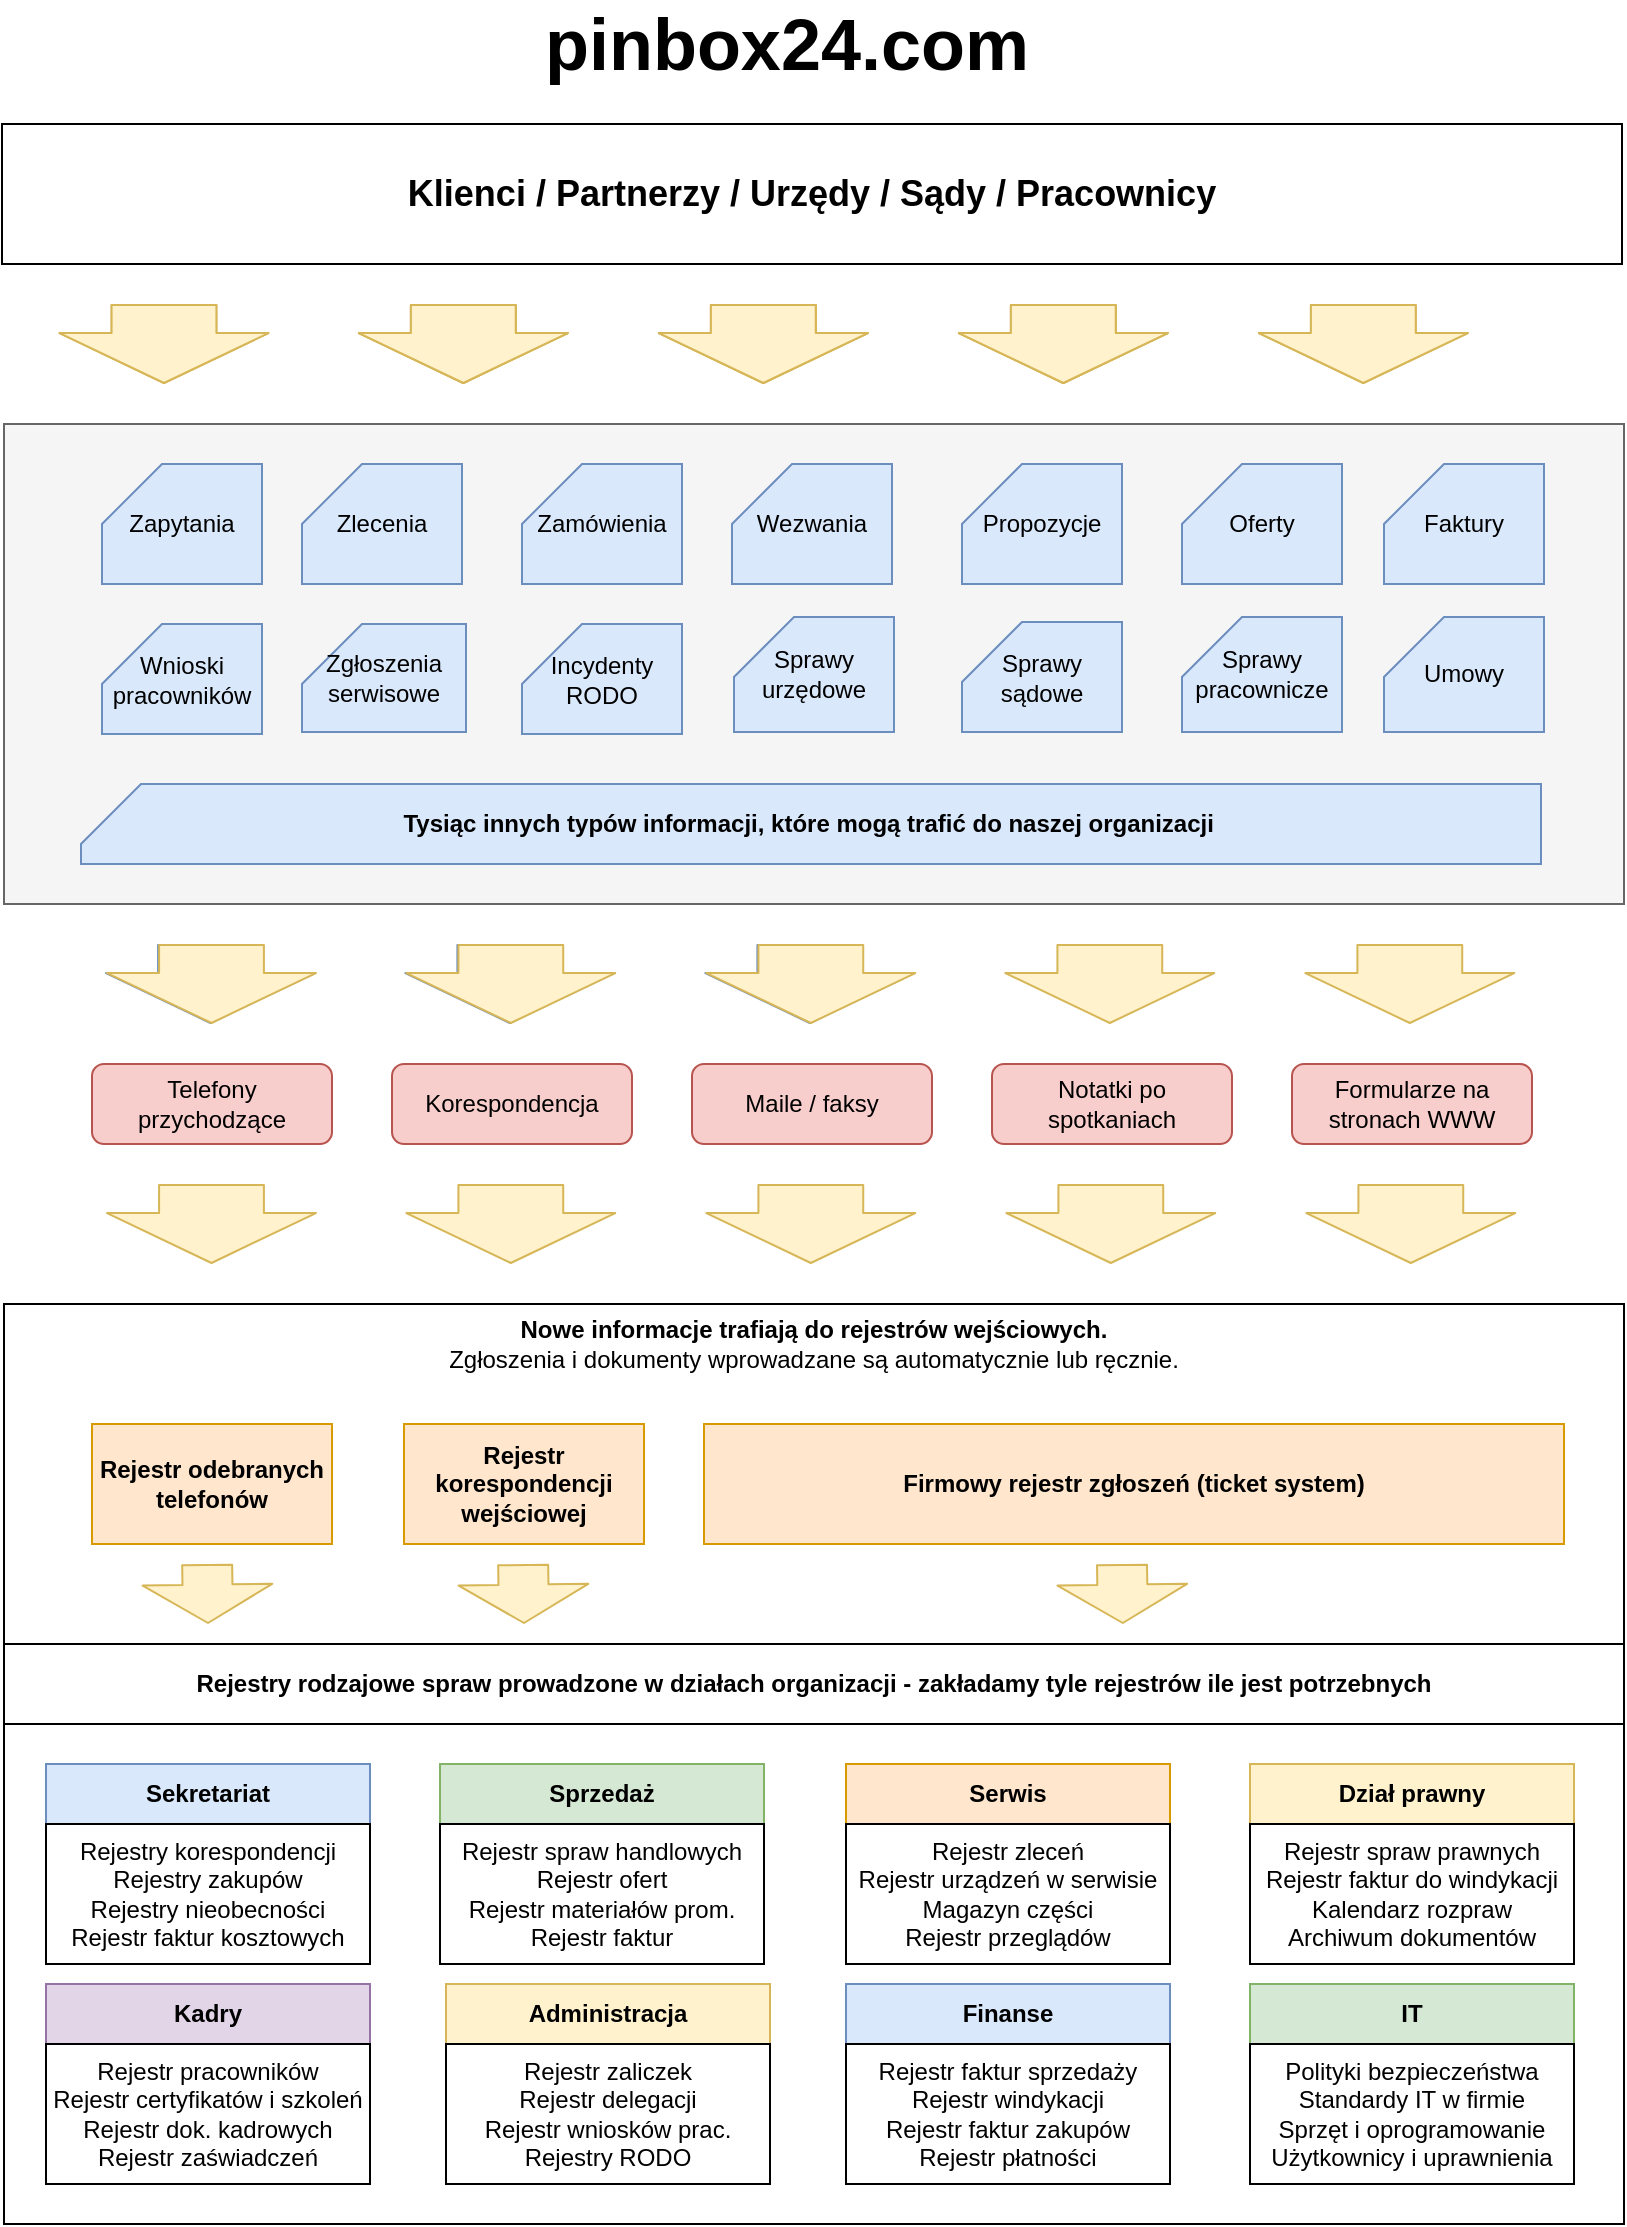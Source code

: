 <mxfile version="13.10.4" type="github">
  <diagram id="C5RBs43oDa-KdzZeNtuy" name="Page-1">
    <mxGraphModel dx="1185" dy="695" grid="1" gridSize="10" guides="1" tooltips="1" connect="1" arrows="1" fold="1" page="1" pageScale="1" pageWidth="827" pageHeight="1169" math="0" shadow="0">
      <root>
        <mxCell id="WIyWlLk6GJQsqaUBKTNV-0" />
        <mxCell id="WIyWlLk6GJQsqaUBKTNV-1" parent="WIyWlLk6GJQsqaUBKTNV-0" />
        <mxCell id="JC0EZ0rCJ2nyQJaUhhLa-59" value="" style="rounded=0;whiteSpace=wrap;html=1;" vertex="1" parent="WIyWlLk6GJQsqaUBKTNV-1">
          <mxGeometry x="9" y="660" width="810" height="460" as="geometry" />
        </mxCell>
        <mxCell id="JC0EZ0rCJ2nyQJaUhhLa-52" value="" style="rounded=0;whiteSpace=wrap;html=1;fillColor=#f5f5f5;strokeColor=#666666;fontColor=#333333;" vertex="1" parent="WIyWlLk6GJQsqaUBKTNV-1">
          <mxGeometry x="9" y="220" width="810" height="240" as="geometry" />
        </mxCell>
        <mxCell id="JC0EZ0rCJ2nyQJaUhhLa-10" value="&lt;span&gt;&lt;font style=&quot;font-size: 18px&quot;&gt;&lt;b&gt;Klienci / Partnerzy / Urzędy / Sądy / Pracownicy&lt;/b&gt;&lt;/font&gt;&lt;/span&gt;" style="rounded=0;whiteSpace=wrap;html=1;" vertex="1" parent="WIyWlLk6GJQsqaUBKTNV-1">
          <mxGeometry x="8" y="70" width="810" height="70" as="geometry" />
        </mxCell>
        <mxCell id="JC0EZ0rCJ2nyQJaUhhLa-11" value="" style="shape=flexArrow;endArrow=classic;html=1;endWidth=51.034;endSize=7.986;width=52.414;fillColor=#fff2cc;strokeColor=#d6b656;" edge="1" parent="WIyWlLk6GJQsqaUBKTNV-1">
          <mxGeometry width="50" height="50" relative="1" as="geometry">
            <mxPoint x="388.66" y="160" as="sourcePoint" />
            <mxPoint x="388.66" y="200" as="targetPoint" />
            <Array as="points" />
          </mxGeometry>
        </mxCell>
        <mxCell id="JC0EZ0rCJ2nyQJaUhhLa-12" value="" style="shape=flexArrow;endArrow=classic;html=1;endWidth=51.034;endSize=7.986;width=52.414;fillColor=#fff2cc;strokeColor=#d6b656;" edge="1" parent="WIyWlLk6GJQsqaUBKTNV-1">
          <mxGeometry width="50" height="50" relative="1" as="geometry">
            <mxPoint x="238.66" y="160" as="sourcePoint" />
            <mxPoint x="238.66" y="200" as="targetPoint" />
            <Array as="points" />
          </mxGeometry>
        </mxCell>
        <mxCell id="JC0EZ0rCJ2nyQJaUhhLa-13" value="" style="shape=flexArrow;endArrow=classic;html=1;endWidth=51.034;endSize=7.986;width=52.414;fillColor=#fff2cc;strokeColor=#d6b656;" edge="1" parent="WIyWlLk6GJQsqaUBKTNV-1">
          <mxGeometry width="50" height="50" relative="1" as="geometry">
            <mxPoint x="89" y="160" as="sourcePoint" />
            <mxPoint x="89" y="200" as="targetPoint" />
            <Array as="points" />
          </mxGeometry>
        </mxCell>
        <mxCell id="JC0EZ0rCJ2nyQJaUhhLa-14" value="" style="shape=flexArrow;endArrow=classic;html=1;endWidth=51.034;endSize=7.986;width=52.414;fillColor=#fff2cc;strokeColor=#d6b656;" edge="1" parent="WIyWlLk6GJQsqaUBKTNV-1">
          <mxGeometry width="50" height="50" relative="1" as="geometry">
            <mxPoint x="538.66" y="160" as="sourcePoint" />
            <mxPoint x="538.66" y="200" as="targetPoint" />
            <Array as="points" />
          </mxGeometry>
        </mxCell>
        <mxCell id="JC0EZ0rCJ2nyQJaUhhLa-15" value="" style="shape=flexArrow;endArrow=classic;html=1;endWidth=51.034;endSize=7.986;width=52.414;fillColor=#fff2cc;strokeColor=#d6b656;" edge="1" parent="WIyWlLk6GJQsqaUBKTNV-1">
          <mxGeometry width="50" height="50" relative="1" as="geometry">
            <mxPoint x="688.66" y="160" as="sourcePoint" />
            <mxPoint x="688.66" y="200" as="targetPoint" />
            <Array as="points" />
          </mxGeometry>
        </mxCell>
        <mxCell id="JC0EZ0rCJ2nyQJaUhhLa-19" value="" style="shape=flexArrow;endArrow=classic;html=1;endWidth=51.034;endSize=7.986;width=52.414;fillColor=#fff2cc;strokeColor=#d6b656;" edge="1" parent="WIyWlLk6GJQsqaUBKTNV-1">
          <mxGeometry width="50" height="50" relative="1" as="geometry">
            <mxPoint x="89" y="160" as="sourcePoint" />
            <mxPoint x="89" y="200" as="targetPoint" />
            <Array as="points" />
          </mxGeometry>
        </mxCell>
        <mxCell id="JC0EZ0rCJ2nyQJaUhhLa-20" value="" style="shape=flexArrow;endArrow=classic;html=1;endWidth=51.034;endSize=7.986;width=52.414;fillColor=#fff2cc;strokeColor=#d6b656;" edge="1" parent="WIyWlLk6GJQsqaUBKTNV-1">
          <mxGeometry width="50" height="50" relative="1" as="geometry">
            <mxPoint x="238.66" y="160" as="sourcePoint" />
            <mxPoint x="238.66" y="200" as="targetPoint" />
            <Array as="points" />
          </mxGeometry>
        </mxCell>
        <mxCell id="JC0EZ0rCJ2nyQJaUhhLa-21" value="" style="shape=flexArrow;endArrow=classic;html=1;endWidth=51.034;endSize=7.986;width=52.414;fillColor=#fff2cc;strokeColor=#d6b656;" edge="1" parent="WIyWlLk6GJQsqaUBKTNV-1">
          <mxGeometry width="50" height="50" relative="1" as="geometry">
            <mxPoint x="388.66" y="160" as="sourcePoint" />
            <mxPoint x="388.66" y="200" as="targetPoint" />
            <Array as="points" />
          </mxGeometry>
        </mxCell>
        <mxCell id="JC0EZ0rCJ2nyQJaUhhLa-22" value="" style="shape=flexArrow;endArrow=classic;html=1;endWidth=51.034;endSize=7.986;width=52.414;fillColor=#fff2cc;strokeColor=#d6b656;" edge="1" parent="WIyWlLk6GJQsqaUBKTNV-1">
          <mxGeometry width="50" height="50" relative="1" as="geometry">
            <mxPoint x="538.66" y="160" as="sourcePoint" />
            <mxPoint x="538.66" y="200" as="targetPoint" />
            <Array as="points" />
          </mxGeometry>
        </mxCell>
        <mxCell id="JC0EZ0rCJ2nyQJaUhhLa-27" value="" style="shape=flexArrow;endArrow=classic;html=1;endWidth=51.034;endSize=7.986;width=52.414;fillColor=#fff2cc;strokeColor=#d6b656;" edge="1" parent="WIyWlLk6GJQsqaUBKTNV-1">
          <mxGeometry width="50" height="50" relative="1" as="geometry">
            <mxPoint x="688.66" y="160" as="sourcePoint" />
            <mxPoint x="688.66" y="200" as="targetPoint" />
            <Array as="points" />
          </mxGeometry>
        </mxCell>
        <mxCell id="JC0EZ0rCJ2nyQJaUhhLa-28" value="" style="shape=flexArrow;endArrow=classic;html=1;endWidth=51.034;endSize=7.986;width=52.414;fillColor=#fff2cc;strokeColor=#d6b656;" edge="1" parent="WIyWlLk6GJQsqaUBKTNV-1">
          <mxGeometry width="50" height="50" relative="1" as="geometry">
            <mxPoint x="538.66" y="160" as="sourcePoint" />
            <mxPoint x="538.66" y="200" as="targetPoint" />
            <Array as="points" />
          </mxGeometry>
        </mxCell>
        <mxCell id="JC0EZ0rCJ2nyQJaUhhLa-29" value="" style="shape=flexArrow;endArrow=classic;html=1;endWidth=51.034;endSize=7.986;width=52.414;fillColor=#fff2cc;strokeColor=#d6b656;" edge="1" parent="WIyWlLk6GJQsqaUBKTNV-1">
          <mxGeometry width="50" height="50" relative="1" as="geometry">
            <mxPoint x="388.66" y="160" as="sourcePoint" />
            <mxPoint x="388.66" y="200" as="targetPoint" />
            <Array as="points" />
          </mxGeometry>
        </mxCell>
        <mxCell id="JC0EZ0rCJ2nyQJaUhhLa-30" value="" style="shape=flexArrow;endArrow=classic;html=1;endWidth=51.034;endSize=7.986;width=52.414;fillColor=#fff2cc;strokeColor=#d6b656;" edge="1" parent="WIyWlLk6GJQsqaUBKTNV-1">
          <mxGeometry width="50" height="50" relative="1" as="geometry">
            <mxPoint x="238.66" y="160" as="sourcePoint" />
            <mxPoint x="238.66" y="200" as="targetPoint" />
            <Array as="points" />
          </mxGeometry>
        </mxCell>
        <mxCell id="JC0EZ0rCJ2nyQJaUhhLa-42" value="Zapytania" style="shape=card;whiteSpace=wrap;html=1;fillColor=#dae8fc;strokeColor=#6c8ebf;" vertex="1" parent="WIyWlLk6GJQsqaUBKTNV-1">
          <mxGeometry x="58" y="240" width="80" height="60" as="geometry" />
        </mxCell>
        <mxCell id="JC0EZ0rCJ2nyQJaUhhLa-43" value="Zlecenia" style="shape=card;whiteSpace=wrap;html=1;fillColor=#dae8fc;strokeColor=#6c8ebf;" vertex="1" parent="WIyWlLk6GJQsqaUBKTNV-1">
          <mxGeometry x="158" y="240" width="80" height="60" as="geometry" />
        </mxCell>
        <mxCell id="JC0EZ0rCJ2nyQJaUhhLa-44" value="Zamówienia" style="shape=card;whiteSpace=wrap;html=1;fillColor=#dae8fc;strokeColor=#6c8ebf;" vertex="1" parent="WIyWlLk6GJQsqaUBKTNV-1">
          <mxGeometry x="268" y="240" width="80" height="60" as="geometry" />
        </mxCell>
        <mxCell id="JC0EZ0rCJ2nyQJaUhhLa-45" value="Wezwania" style="shape=card;whiteSpace=wrap;html=1;fillColor=#dae8fc;strokeColor=#6c8ebf;" vertex="1" parent="WIyWlLk6GJQsqaUBKTNV-1">
          <mxGeometry x="373" y="240" width="80" height="60" as="geometry" />
        </mxCell>
        <mxCell id="JC0EZ0rCJ2nyQJaUhhLa-46" value="Propozycje" style="shape=card;whiteSpace=wrap;html=1;fillColor=#dae8fc;strokeColor=#6c8ebf;" vertex="1" parent="WIyWlLk6GJQsqaUBKTNV-1">
          <mxGeometry x="488" y="240" width="80" height="60" as="geometry" />
        </mxCell>
        <mxCell id="JC0EZ0rCJ2nyQJaUhhLa-47" value="Oferty" style="shape=card;whiteSpace=wrap;html=1;fillColor=#dae8fc;strokeColor=#6c8ebf;" vertex="1" parent="WIyWlLk6GJQsqaUBKTNV-1">
          <mxGeometry x="598" y="240" width="80" height="60" as="geometry" />
        </mxCell>
        <mxCell id="JC0EZ0rCJ2nyQJaUhhLa-48" value="Faktury" style="shape=card;whiteSpace=wrap;html=1;fillColor=#dae8fc;strokeColor=#6c8ebf;" vertex="1" parent="WIyWlLk6GJQsqaUBKTNV-1">
          <mxGeometry x="699" y="240" width="80" height="60" as="geometry" />
        </mxCell>
        <mxCell id="JC0EZ0rCJ2nyQJaUhhLa-49" value="Wnioski pracowników" style="shape=card;whiteSpace=wrap;html=1;fillColor=#dae8fc;strokeColor=#6c8ebf;" vertex="1" parent="WIyWlLk6GJQsqaUBKTNV-1">
          <mxGeometry x="58" y="320" width="80" height="55" as="geometry" />
        </mxCell>
        <mxCell id="JC0EZ0rCJ2nyQJaUhhLa-50" value="Zgłoszenia serwisowe" style="shape=card;whiteSpace=wrap;html=1;fillColor=#dae8fc;strokeColor=#6c8ebf;" vertex="1" parent="WIyWlLk6GJQsqaUBKTNV-1">
          <mxGeometry x="158" y="320" width="82" height="54" as="geometry" />
        </mxCell>
        <mxCell id="JC0EZ0rCJ2nyQJaUhhLa-51" value="Incydenty RODO" style="shape=card;whiteSpace=wrap;html=1;fillColor=#dae8fc;strokeColor=#6c8ebf;" vertex="1" parent="WIyWlLk6GJQsqaUBKTNV-1">
          <mxGeometry x="268" y="320" width="80" height="55" as="geometry" />
        </mxCell>
        <mxCell id="JC0EZ0rCJ2nyQJaUhhLa-53" value="Sprawy urzędowe&lt;span style=&quot;color: rgba(0 , 0 , 0 , 0) ; font-family: monospace ; font-size: 0px&quot;&gt;%3CmxGraphModel%3E%3Croot%3E%3CmxCell%20id%3D%220%22%2F%3E%3CmxCell%20id%3D%221%22%20parent%3D%220%22%2F%3E%3CmxCell%20id%3D%222%22%20value%3D%22Incydenty%20RODO%22%20style%3D%22shape%3Dcard%3BwhiteSpace%3Dwrap%3Bhtml%3D1%3B%22%20vertex%3D%221%22%20parent%3D%221%22%3E%3CmxGeometry%20x%3D%22269%22%20y%3D%22435%22%20width%3D%2280%22%20height%3D%22100%22%20as%3D%22geometry%22%2F%3E%3C%2FmxCell%3E%3C%2Froot%3E%3C%2FmxGraphModel%3E&lt;/span&gt;" style="shape=card;whiteSpace=wrap;html=1;fillColor=#dae8fc;strokeColor=#6c8ebf;" vertex="1" parent="WIyWlLk6GJQsqaUBKTNV-1">
          <mxGeometry x="374" y="316.5" width="80" height="57.5" as="geometry" />
        </mxCell>
        <mxCell id="JC0EZ0rCJ2nyQJaUhhLa-54" value="Sprawy sądowe" style="shape=card;whiteSpace=wrap;html=1;fillColor=#dae8fc;strokeColor=#6c8ebf;" vertex="1" parent="WIyWlLk6GJQsqaUBKTNV-1">
          <mxGeometry x="488" y="319" width="80" height="55" as="geometry" />
        </mxCell>
        <mxCell id="JC0EZ0rCJ2nyQJaUhhLa-55" value="Sprawy pracownicze" style="shape=card;whiteSpace=wrap;html=1;fillColor=#dae8fc;strokeColor=#6c8ebf;" vertex="1" parent="WIyWlLk6GJQsqaUBKTNV-1">
          <mxGeometry x="598" y="316.5" width="80" height="57.5" as="geometry" />
        </mxCell>
        <mxCell id="JC0EZ0rCJ2nyQJaUhhLa-56" value="Umowy" style="shape=card;whiteSpace=wrap;html=1;fillColor=#dae8fc;strokeColor=#6c8ebf;" vertex="1" parent="WIyWlLk6GJQsqaUBKTNV-1">
          <mxGeometry x="699" y="316.5" width="80" height="57.5" as="geometry" />
        </mxCell>
        <mxCell id="JC0EZ0rCJ2nyQJaUhhLa-58" value="&lt;b&gt;Tysiąc innych typów informacji, które mogą trafić do naszej organizacji&amp;nbsp;&lt;/b&gt;" style="shape=card;whiteSpace=wrap;html=1;fillColor=#dae8fc;strokeColor=#6c8ebf;" vertex="1" parent="WIyWlLk6GJQsqaUBKTNV-1">
          <mxGeometry x="47.5" y="400" width="730" height="40" as="geometry" />
        </mxCell>
        <mxCell id="JC0EZ0rCJ2nyQJaUhhLa-62" value="&lt;b&gt;Nowe informacje trafiają do rejestrów wejściowych.&lt;/b&gt;&lt;br&gt;Zgłoszenia i dokumenty wprowadzane są automatycznie lub ręcznie." style="text;html=1;strokeColor=none;fillColor=none;align=center;verticalAlign=middle;whiteSpace=wrap;rounded=0;" vertex="1" parent="WIyWlLk6GJQsqaUBKTNV-1">
          <mxGeometry x="49" y="670" width="730" height="20" as="geometry" />
        </mxCell>
        <mxCell id="JC0EZ0rCJ2nyQJaUhhLa-63" value="Telefony przychodzące" style="rounded=1;whiteSpace=wrap;html=1;fontSize=12;glass=0;strokeWidth=1;shadow=0;fillColor=#f8cecc;strokeColor=#b85450;" vertex="1" parent="WIyWlLk6GJQsqaUBKTNV-1">
          <mxGeometry x="53" y="540" width="120" height="40" as="geometry" />
        </mxCell>
        <mxCell id="JC0EZ0rCJ2nyQJaUhhLa-64" value="Korespondencja" style="rounded=1;whiteSpace=wrap;html=1;fontSize=12;glass=0;strokeWidth=1;shadow=0;fillColor=#f8cecc;strokeColor=#b85450;" vertex="1" parent="WIyWlLk6GJQsqaUBKTNV-1">
          <mxGeometry x="203" y="540" width="120" height="40" as="geometry" />
        </mxCell>
        <mxCell id="JC0EZ0rCJ2nyQJaUhhLa-65" value="Maile / faksy" style="rounded=1;whiteSpace=wrap;html=1;fontSize=12;glass=0;strokeWidth=1;shadow=0;fillColor=#f8cecc;strokeColor=#b85450;" vertex="1" parent="WIyWlLk6GJQsqaUBKTNV-1">
          <mxGeometry x="353" y="540" width="120" height="40" as="geometry" />
        </mxCell>
        <mxCell id="JC0EZ0rCJ2nyQJaUhhLa-66" value="Notatki po spotkaniach" style="rounded=1;whiteSpace=wrap;html=1;fontSize=12;glass=0;strokeWidth=1;shadow=0;fillColor=#f8cecc;strokeColor=#b85450;" vertex="1" parent="WIyWlLk6GJQsqaUBKTNV-1">
          <mxGeometry x="503" y="540" width="120" height="40" as="geometry" />
        </mxCell>
        <mxCell id="JC0EZ0rCJ2nyQJaUhhLa-67" value="Formularze na stronach WWW" style="rounded=1;whiteSpace=wrap;html=1;fontSize=12;glass=0;strokeWidth=1;shadow=0;fillColor=#f8cecc;strokeColor=#b85450;" vertex="1" parent="WIyWlLk6GJQsqaUBKTNV-1">
          <mxGeometry x="653" y="540" width="120" height="40" as="geometry" />
        </mxCell>
        <mxCell id="JC0EZ0rCJ2nyQJaUhhLa-68" value="" style="shape=flexArrow;endArrow=classic;html=1;endWidth=51.034;endSize=7.986;width=52.414;fillColor=#fff2cc;strokeColor=#d6b656;" edge="1" parent="WIyWlLk6GJQsqaUBKTNV-1">
          <mxGeometry width="50" height="50" relative="1" as="geometry">
            <mxPoint x="112.75" y="600" as="sourcePoint" />
            <mxPoint x="112.75" y="640" as="targetPoint" />
            <Array as="points" />
          </mxGeometry>
        </mxCell>
        <mxCell id="JC0EZ0rCJ2nyQJaUhhLa-69" value="" style="shape=flexArrow;endArrow=classic;html=1;endWidth=51.034;endSize=7.986;width=52.414;fillColor=#fff2cc;strokeColor=#d6b656;" edge="1" parent="WIyWlLk6GJQsqaUBKTNV-1">
          <mxGeometry width="50" height="50" relative="1" as="geometry">
            <mxPoint x="712.41" y="600" as="sourcePoint" />
            <mxPoint x="712.41" y="640" as="targetPoint" />
            <Array as="points" />
          </mxGeometry>
        </mxCell>
        <mxCell id="JC0EZ0rCJ2nyQJaUhhLa-70" value="" style="shape=flexArrow;endArrow=classic;html=1;endWidth=51.034;endSize=7.986;width=52.414;fillColor=#fff2cc;strokeColor=#d6b656;" edge="1" parent="WIyWlLk6GJQsqaUBKTNV-1">
          <mxGeometry width="50" height="50" relative="1" as="geometry">
            <mxPoint x="562.41" y="600" as="sourcePoint" />
            <mxPoint x="562.41" y="640" as="targetPoint" />
            <Array as="points" />
          </mxGeometry>
        </mxCell>
        <mxCell id="JC0EZ0rCJ2nyQJaUhhLa-71" value="" style="shape=flexArrow;endArrow=classic;html=1;endWidth=51.034;endSize=7.986;width=52.414;fillColor=#fff2cc;strokeColor=#d6b656;" edge="1" parent="WIyWlLk6GJQsqaUBKTNV-1">
          <mxGeometry width="50" height="50" relative="1" as="geometry">
            <mxPoint x="412.41" y="600" as="sourcePoint" />
            <mxPoint x="412.41" y="640" as="targetPoint" />
            <Array as="points" />
          </mxGeometry>
        </mxCell>
        <mxCell id="JC0EZ0rCJ2nyQJaUhhLa-72" value="" style="shape=flexArrow;endArrow=classic;html=1;endWidth=51.034;endSize=7.986;width=52.414;fillColor=#fff2cc;strokeColor=#d6b656;" edge="1" parent="WIyWlLk6GJQsqaUBKTNV-1">
          <mxGeometry width="50" height="50" relative="1" as="geometry">
            <mxPoint x="262.41" y="600" as="sourcePoint" />
            <mxPoint x="262.41" y="640" as="targetPoint" />
            <Array as="points" />
          </mxGeometry>
        </mxCell>
        <mxCell id="JC0EZ0rCJ2nyQJaUhhLa-73" value="" style="shape=flexArrow;endArrow=classic;html=1;endWidth=51.034;endSize=7.986;width=52.414;fillColor=#dae8fc;strokeColor=#6c8ebf;" edge="1" parent="WIyWlLk6GJQsqaUBKTNV-1">
          <mxGeometry width="50" height="50" relative="1" as="geometry">
            <mxPoint x="112.25" y="480" as="sourcePoint" />
            <mxPoint x="112.25" y="520" as="targetPoint" />
            <Array as="points" />
          </mxGeometry>
        </mxCell>
        <mxCell id="JC0EZ0rCJ2nyQJaUhhLa-74" value="" style="shape=flexArrow;endArrow=classic;html=1;endWidth=51.034;endSize=7.986;width=52.414;fillColor=#fff2cc;strokeColor=#d6b656;" edge="1" parent="WIyWlLk6GJQsqaUBKTNV-1">
          <mxGeometry width="50" height="50" relative="1" as="geometry">
            <mxPoint x="711.91" y="480" as="sourcePoint" />
            <mxPoint x="711.91" y="520" as="targetPoint" />
            <Array as="points" />
          </mxGeometry>
        </mxCell>
        <mxCell id="JC0EZ0rCJ2nyQJaUhhLa-75" value="" style="shape=flexArrow;endArrow=classic;html=1;endWidth=51.034;endSize=7.986;width=52.414;fillColor=#fff2cc;strokeColor=#d6b656;" edge="1" parent="WIyWlLk6GJQsqaUBKTNV-1">
          <mxGeometry width="50" height="50" relative="1" as="geometry">
            <mxPoint x="561.91" y="480" as="sourcePoint" />
            <mxPoint x="561.91" y="520" as="targetPoint" />
            <Array as="points" />
          </mxGeometry>
        </mxCell>
        <mxCell id="JC0EZ0rCJ2nyQJaUhhLa-76" value="" style="shape=flexArrow;endArrow=classic;html=1;endWidth=51.034;endSize=7.986;width=52.414;fillColor=#dae8fc;strokeColor=#6c8ebf;" edge="1" parent="WIyWlLk6GJQsqaUBKTNV-1">
          <mxGeometry width="50" height="50" relative="1" as="geometry">
            <mxPoint x="411.91" y="480" as="sourcePoint" />
            <mxPoint x="411.91" y="520" as="targetPoint" />
            <Array as="points" />
          </mxGeometry>
        </mxCell>
        <mxCell id="JC0EZ0rCJ2nyQJaUhhLa-77" value="" style="shape=flexArrow;endArrow=classic;html=1;endWidth=51.034;endSize=7.986;width=52.414;fillColor=#dae8fc;strokeColor=#6c8ebf;" edge="1" parent="WIyWlLk6GJQsqaUBKTNV-1">
          <mxGeometry width="50" height="50" relative="1" as="geometry">
            <mxPoint x="261.91" y="480" as="sourcePoint" />
            <mxPoint x="261.91" y="520" as="targetPoint" />
            <Array as="points" />
          </mxGeometry>
        </mxCell>
        <mxCell id="JC0EZ0rCJ2nyQJaUhhLa-80" value="&lt;b&gt;Rejestr odebranych telefonów&lt;/b&gt;" style="rounded=0;whiteSpace=wrap;html=1;fillColor=#ffe6cc;strokeColor=#d79b00;" vertex="1" parent="WIyWlLk6GJQsqaUBKTNV-1">
          <mxGeometry x="53" y="720" width="120" height="60" as="geometry" />
        </mxCell>
        <mxCell id="JC0EZ0rCJ2nyQJaUhhLa-82" value="&lt;b&gt;Rejestr&lt;br&gt;korespondencji wejściowej&lt;/b&gt;" style="rounded=0;whiteSpace=wrap;html=1;fillColor=#ffe6cc;strokeColor=#d79b00;" vertex="1" parent="WIyWlLk6GJQsqaUBKTNV-1">
          <mxGeometry x="209" y="720" width="120" height="60" as="geometry" />
        </mxCell>
        <mxCell id="JC0EZ0rCJ2nyQJaUhhLa-84" value="&lt;b&gt;Firmowy rejestr zgłoszeń (ticket system)&lt;/b&gt;" style="rounded=0;whiteSpace=wrap;html=1;fillColor=#ffe6cc;strokeColor=#d79b00;" vertex="1" parent="WIyWlLk6GJQsqaUBKTNV-1">
          <mxGeometry x="359" y="720" width="430" height="60" as="geometry" />
        </mxCell>
        <mxCell id="JC0EZ0rCJ2nyQJaUhhLa-85" value="&lt;b&gt;Rejestry rodzajowe spraw prowadzone w działach organizacji - zakładamy tyle rejestrów ile jest potrzebnych&lt;/b&gt;" style="rounded=0;whiteSpace=wrap;html=1;" vertex="1" parent="WIyWlLk6GJQsqaUBKTNV-1">
          <mxGeometry x="9" y="830" width="810" height="40" as="geometry" />
        </mxCell>
        <mxCell id="JC0EZ0rCJ2nyQJaUhhLa-86" value="" style="shape=flexArrow;endArrow=classic;html=1;endWidth=38.822;endSize=6.05;width=25;fillColor=#fff2cc;strokeColor=#d6b656;" edge="1" parent="WIyWlLk6GJQsqaUBKTNV-1">
          <mxGeometry width="50" height="50" relative="1" as="geometry">
            <mxPoint x="568.0" y="790" as="sourcePoint" />
            <mxPoint x="568.42" y="820" as="targetPoint" />
            <Array as="points" />
          </mxGeometry>
        </mxCell>
        <mxCell id="JC0EZ0rCJ2nyQJaUhhLa-87" value="&lt;b&gt;&lt;font style=&quot;font-size: 36px&quot;&gt;pinbox24.com&lt;/font&gt;&lt;/b&gt;" style="text;html=1;strokeColor=none;fillColor=none;align=center;verticalAlign=middle;whiteSpace=wrap;rounded=0;rotation=0;" vertex="1" parent="WIyWlLk6GJQsqaUBKTNV-1">
          <mxGeometry x="250" y="20" width="301" height="20" as="geometry" />
        </mxCell>
        <mxCell id="JC0EZ0rCJ2nyQJaUhhLa-90" value="" style="group" vertex="1" connectable="0" parent="WIyWlLk6GJQsqaUBKTNV-1">
          <mxGeometry x="227" y="890" width="162" height="100" as="geometry" />
        </mxCell>
        <mxCell id="JC0EZ0rCJ2nyQJaUhhLa-88" value="&lt;b&gt;Sprzedaż&lt;/b&gt;" style="rounded=0;whiteSpace=wrap;html=1;fillColor=#d5e8d4;strokeColor=#82b366;" vertex="1" parent="JC0EZ0rCJ2nyQJaUhhLa-90">
          <mxGeometry width="162" height="30" as="geometry" />
        </mxCell>
        <mxCell id="JC0EZ0rCJ2nyQJaUhhLa-89" value="Rejestr spraw handlowych&lt;br&gt;Rejestr ofert&lt;br&gt;Rejestr materiałów prom.&lt;br&gt;Rejestr faktur" style="rounded=0;whiteSpace=wrap;html=1;" vertex="1" parent="JC0EZ0rCJ2nyQJaUhhLa-90">
          <mxGeometry y="30" width="162" height="70" as="geometry" />
        </mxCell>
        <mxCell id="JC0EZ0rCJ2nyQJaUhhLa-91" value="" style="group;fillColor=#dae8fc;strokeColor=#6c8ebf;" vertex="1" connectable="0" parent="WIyWlLk6GJQsqaUBKTNV-1">
          <mxGeometry x="30" y="890" width="162" height="100" as="geometry" />
        </mxCell>
        <mxCell id="JC0EZ0rCJ2nyQJaUhhLa-92" value="&lt;b&gt;Sekretariat&lt;/b&gt;" style="rounded=0;whiteSpace=wrap;html=1;fillColor=#dae8fc;strokeColor=#6c8ebf;" vertex="1" parent="JC0EZ0rCJ2nyQJaUhhLa-91">
          <mxGeometry width="162" height="30" as="geometry" />
        </mxCell>
        <mxCell id="JC0EZ0rCJ2nyQJaUhhLa-93" value="Rejestry korespondencji&lt;br&gt;Rejestry zakupów&lt;br&gt;Rejestry nieobecności&lt;br&gt;Rejestr faktur kosztowych" style="rounded=0;whiteSpace=wrap;html=1;" vertex="1" parent="JC0EZ0rCJ2nyQJaUhhLa-91">
          <mxGeometry y="30" width="162" height="70" as="geometry" />
        </mxCell>
        <mxCell id="JC0EZ0rCJ2nyQJaUhhLa-94" value="" style="group" vertex="1" connectable="0" parent="WIyWlLk6GJQsqaUBKTNV-1">
          <mxGeometry x="430" y="890" width="162" height="100" as="geometry" />
        </mxCell>
        <mxCell id="JC0EZ0rCJ2nyQJaUhhLa-95" value="&lt;b&gt;Serwis&lt;/b&gt;" style="rounded=0;whiteSpace=wrap;html=1;fillColor=#ffe6cc;strokeColor=#d79b00;" vertex="1" parent="JC0EZ0rCJ2nyQJaUhhLa-94">
          <mxGeometry width="162" height="30" as="geometry" />
        </mxCell>
        <mxCell id="JC0EZ0rCJ2nyQJaUhhLa-96" value="Rejestr zleceń&lt;br&gt;Rejestr urządzeń w serwisie&lt;br&gt;Magazyn części&lt;br&gt;Rejestr przeglądów" style="rounded=0;whiteSpace=wrap;html=1;" vertex="1" parent="JC0EZ0rCJ2nyQJaUhhLa-94">
          <mxGeometry y="30" width="162" height="70" as="geometry" />
        </mxCell>
        <mxCell id="JC0EZ0rCJ2nyQJaUhhLa-97" value="" style="group" vertex="1" connectable="0" parent="WIyWlLk6GJQsqaUBKTNV-1">
          <mxGeometry x="632" y="890" width="162" height="100" as="geometry" />
        </mxCell>
        <mxCell id="JC0EZ0rCJ2nyQJaUhhLa-98" value="&lt;b&gt;Dział prawny&lt;/b&gt;" style="rounded=0;whiteSpace=wrap;html=1;fillColor=#fff2cc;strokeColor=#d6b656;" vertex="1" parent="JC0EZ0rCJ2nyQJaUhhLa-97">
          <mxGeometry width="162" height="30" as="geometry" />
        </mxCell>
        <mxCell id="JC0EZ0rCJ2nyQJaUhhLa-99" value="Rejestr spraw prawnych&lt;br&gt;Rejestr faktur do windykacji&lt;br&gt;Kalendarz rozpraw&lt;br&gt;Archiwum dokumentów" style="rounded=0;whiteSpace=wrap;html=1;" vertex="1" parent="JC0EZ0rCJ2nyQJaUhhLa-97">
          <mxGeometry y="30" width="162" height="70" as="geometry" />
        </mxCell>
        <mxCell id="JC0EZ0rCJ2nyQJaUhhLa-100" value="" style="group" vertex="1" connectable="0" parent="WIyWlLk6GJQsqaUBKTNV-1">
          <mxGeometry x="30" y="1000" width="162" height="100" as="geometry" />
        </mxCell>
        <mxCell id="JC0EZ0rCJ2nyQJaUhhLa-101" value="&lt;b&gt;Kadry&lt;/b&gt;" style="rounded=0;whiteSpace=wrap;html=1;fillColor=#e1d5e7;strokeColor=#9673a6;" vertex="1" parent="JC0EZ0rCJ2nyQJaUhhLa-100">
          <mxGeometry width="162" height="30" as="geometry" />
        </mxCell>
        <mxCell id="JC0EZ0rCJ2nyQJaUhhLa-102" value="Rejestr pracowników&lt;br&gt;Rejestr certyfikatów i szkoleń&lt;br&gt;Rejestr dok. kadrowych&lt;br&gt;Rejestr zaświadczeń" style="rounded=0;whiteSpace=wrap;html=1;" vertex="1" parent="JC0EZ0rCJ2nyQJaUhhLa-100">
          <mxGeometry y="30" width="162" height="70" as="geometry" />
        </mxCell>
        <mxCell id="JC0EZ0rCJ2nyQJaUhhLa-103" value="" style="group" vertex="1" connectable="0" parent="WIyWlLk6GJQsqaUBKTNV-1">
          <mxGeometry x="632" y="1000" width="162" height="100" as="geometry" />
        </mxCell>
        <mxCell id="JC0EZ0rCJ2nyQJaUhhLa-104" value="&lt;b&gt;IT&lt;/b&gt;" style="rounded=0;whiteSpace=wrap;html=1;fillColor=#d5e8d4;strokeColor=#82b366;" vertex="1" parent="JC0EZ0rCJ2nyQJaUhhLa-103">
          <mxGeometry width="162" height="30" as="geometry" />
        </mxCell>
        <mxCell id="JC0EZ0rCJ2nyQJaUhhLa-105" value="Polityki bezpieczeństwa&lt;br&gt;Standardy IT w firmie&lt;br&gt;Sprzęt i oprogramowanie&lt;br&gt;Użytkownicy i uprawnienia" style="rounded=0;whiteSpace=wrap;html=1;" vertex="1" parent="JC0EZ0rCJ2nyQJaUhhLa-103">
          <mxGeometry y="30" width="162" height="70" as="geometry" />
        </mxCell>
        <mxCell id="JC0EZ0rCJ2nyQJaUhhLa-106" value="" style="group;fillColor=#dae8fc;strokeColor=#6c8ebf;" vertex="1" connectable="0" parent="WIyWlLk6GJQsqaUBKTNV-1">
          <mxGeometry x="430" y="1000" width="162" height="100" as="geometry" />
        </mxCell>
        <mxCell id="JC0EZ0rCJ2nyQJaUhhLa-107" value="&lt;b&gt;Finanse&lt;/b&gt;" style="rounded=0;whiteSpace=wrap;html=1;fillColor=#dae8fc;strokeColor=#6c8ebf;" vertex="1" parent="JC0EZ0rCJ2nyQJaUhhLa-106">
          <mxGeometry width="162" height="30" as="geometry" />
        </mxCell>
        <mxCell id="JC0EZ0rCJ2nyQJaUhhLa-108" value="Rejestr faktur sprzedaży&lt;br&gt;Rejestr windykacji&lt;br&gt;Rejestr faktur zakupów&lt;br&gt;Rejestr płatności" style="rounded=0;whiteSpace=wrap;html=1;" vertex="1" parent="JC0EZ0rCJ2nyQJaUhhLa-106">
          <mxGeometry y="30" width="162" height="70" as="geometry" />
        </mxCell>
        <mxCell id="JC0EZ0rCJ2nyQJaUhhLa-109" value="" style="group;fillColor=#dae8fc;strokeColor=#6c8ebf;" vertex="1" connectable="0" parent="WIyWlLk6GJQsqaUBKTNV-1">
          <mxGeometry x="230" y="1000" width="162" height="100" as="geometry" />
        </mxCell>
        <mxCell id="JC0EZ0rCJ2nyQJaUhhLa-110" value="&lt;b&gt;Administracja&lt;/b&gt;" style="rounded=0;whiteSpace=wrap;html=1;fillColor=#fff2cc;strokeColor=#d6b656;" vertex="1" parent="JC0EZ0rCJ2nyQJaUhhLa-109">
          <mxGeometry width="162" height="30" as="geometry" />
        </mxCell>
        <mxCell id="JC0EZ0rCJ2nyQJaUhhLa-111" value="Rejestr zaliczek&lt;br&gt;Rejestr delegacji&lt;br&gt;Rejestr wniosków prac.&lt;br&gt;Rejestry RODO" style="rounded=0;whiteSpace=wrap;html=1;" vertex="1" parent="JC0EZ0rCJ2nyQJaUhhLa-109">
          <mxGeometry y="30" width="162" height="70" as="geometry" />
        </mxCell>
        <mxCell id="JC0EZ0rCJ2nyQJaUhhLa-112" value="" style="shape=flexArrow;endArrow=classic;html=1;endWidth=38.822;endSize=6.05;width=25;fillColor=#fff2cc;strokeColor=#d6b656;" edge="1" parent="WIyWlLk6GJQsqaUBKTNV-1">
          <mxGeometry width="50" height="50" relative="1" as="geometry">
            <mxPoint x="268.58" y="790" as="sourcePoint" />
            <mxPoint x="269.0" y="820" as="targetPoint" />
            <Array as="points" />
          </mxGeometry>
        </mxCell>
        <mxCell id="JC0EZ0rCJ2nyQJaUhhLa-113" value="" style="shape=flexArrow;endArrow=classic;html=1;endWidth=38.822;endSize=6.05;width=25;fillColor=#fff2cc;strokeColor=#d6b656;" edge="1" parent="WIyWlLk6GJQsqaUBKTNV-1">
          <mxGeometry width="50" height="50" relative="1" as="geometry">
            <mxPoint x="110.58" y="790" as="sourcePoint" />
            <mxPoint x="111.0" y="820" as="targetPoint" />
            <Array as="points" />
          </mxGeometry>
        </mxCell>
        <mxCell id="JC0EZ0rCJ2nyQJaUhhLa-114" value="" style="shape=flexArrow;endArrow=classic;html=1;endWidth=51.034;endSize=7.986;width=52.414;fillColor=#fff2cc;strokeColor=#d6b656;" edge="1" parent="WIyWlLk6GJQsqaUBKTNV-1">
          <mxGeometry width="50" height="50" relative="1" as="geometry">
            <mxPoint x="112.75" y="480" as="sourcePoint" />
            <mxPoint x="112.75" y="520" as="targetPoint" />
            <Array as="points" />
          </mxGeometry>
        </mxCell>
        <mxCell id="JC0EZ0rCJ2nyQJaUhhLa-115" value="" style="shape=flexArrow;endArrow=classic;html=1;endWidth=51.034;endSize=7.986;width=52.414;fillColor=#fff2cc;strokeColor=#d6b656;" edge="1" parent="WIyWlLk6GJQsqaUBKTNV-1">
          <mxGeometry width="50" height="50" relative="1" as="geometry">
            <mxPoint x="262.41" y="480" as="sourcePoint" />
            <mxPoint x="262.41" y="520" as="targetPoint" />
            <Array as="points" />
          </mxGeometry>
        </mxCell>
        <mxCell id="JC0EZ0rCJ2nyQJaUhhLa-116" value="" style="shape=flexArrow;endArrow=classic;html=1;endWidth=51.034;endSize=7.986;width=52.414;fillColor=#fff2cc;strokeColor=#d6b656;" edge="1" parent="WIyWlLk6GJQsqaUBKTNV-1">
          <mxGeometry width="50" height="50" relative="1" as="geometry">
            <mxPoint x="412.41" y="480" as="sourcePoint" />
            <mxPoint x="412.41" y="520" as="targetPoint" />
            <Array as="points" />
          </mxGeometry>
        </mxCell>
      </root>
    </mxGraphModel>
  </diagram>
</mxfile>
